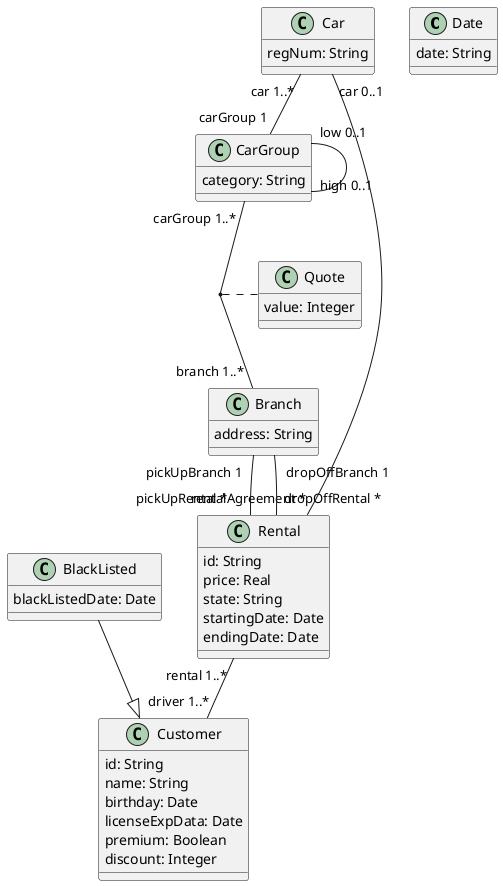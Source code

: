 @startuml EURental

' classes '
class Date{
    date: String
}

class Car{
    regNum: String
}

class CarGroup{
    category: String
}

class Branch{
    address: String
}

class Quote{
    value: Integer
}

class Rental{
    id: String
    price: Real
    state: String
    startingDate: Date
    endingDate: Date
}

class Customer{
    id: String
    name: String
    birthday: Date
    licenseExpData: Date
    premium: Boolean
    discount: Integer
}

class BlackListed{
    blackListedDate: Date
}

' associations '
Car "car 1..*" -- "carGroup 1" CarGroup

Car "car 0..1" -- "rentalAgreement *" Rental

CarGroup "low 0..1" -- "high 0..1" CarGroup

CarGroup "carGroup 1..*" -- "branch 1..*" Branch 
(CarGroup, Branch) .. Quote

Branch "pickUpBranch 1" -- "pickUpRental *" Rental

Branch "dropOffBranch 1" -- "dropOffRental *" Rental

Rental "rental 1..*" -- "driver 1..*" Customer

BlackListed --|> Customer

@enduml